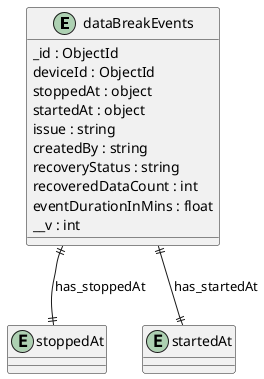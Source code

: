 @startuml dataBreakEvents_Diagram

entity "dataBreakEvents" as dataBreakEvents {
  _id : ObjectId
  deviceId : ObjectId
  stoppedAt : object
  startedAt : object
  issue : string
  createdBy : string
  recoveryStatus : string
  recoveredDataCount : int
  eventDurationInMins : float
  __v : int
}

entity "stoppedAt" as stoppedAt {
}

entity "startedAt" as startedAt {
}

' // Relationships
dataBreakEvents ||--|| stoppedAt : has_stoppedAt
dataBreakEvents ||--|| startedAt : has_startedAt
@enduml